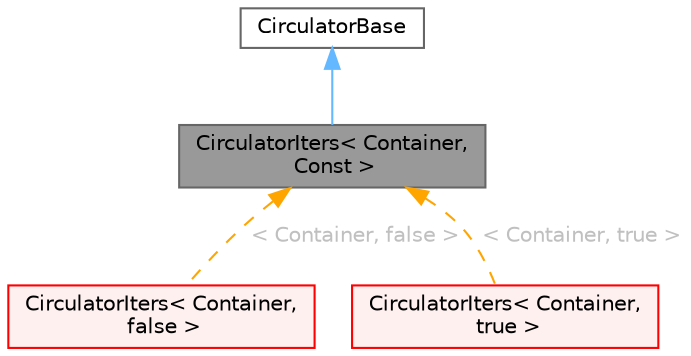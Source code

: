 digraph "CirculatorIters&lt; Container, Const &gt;"
{
 // LATEX_PDF_SIZE
  bgcolor="transparent";
  edge [fontname=Helvetica,fontsize=10,labelfontname=Helvetica,labelfontsize=10];
  node [fontname=Helvetica,fontsize=10,shape=box,height=0.2,width=0.4];
  Node1 [id="Node000001",label="CirculatorIters\< Container,\l Const \>",height=0.2,width=0.4,color="gray40", fillcolor="grey60", style="filled", fontcolor="black",tooltip=" "];
  Node2 -> Node1 [id="edge1_Node000001_Node000002",dir="back",color="steelblue1",style="solid",tooltip=" "];
  Node2 [id="Node000002",label="CirculatorBase",height=0.2,width=0.4,color="gray40", fillcolor="white", style="filled",URL="$classFoam_1_1CirculatorBase.html",tooltip=" "];
  Node1 -> Node3 [id="edge2_Node000001_Node000003",dir="back",color="orange",style="dashed",tooltip=" ",label=" \< Container, false \>",fontcolor="grey" ];
  Node3 [id="Node000003",label="CirculatorIters\< Container,\l false \>",height=0.2,width=0.4,color="red", fillcolor="#FFF0F0", style="filled",URL="$classFoam_1_1CirculatorIters.html",tooltip=" "];
  Node1 -> Node5 [id="edge3_Node000001_Node000005",dir="back",color="orange",style="dashed",tooltip=" ",label=" \< Container, true \>",fontcolor="grey" ];
  Node5 [id="Node000005",label="CirculatorIters\< Container,\l true \>",height=0.2,width=0.4,color="red", fillcolor="#FFF0F0", style="filled",URL="$classFoam_1_1CirculatorIters.html",tooltip=" "];
}
